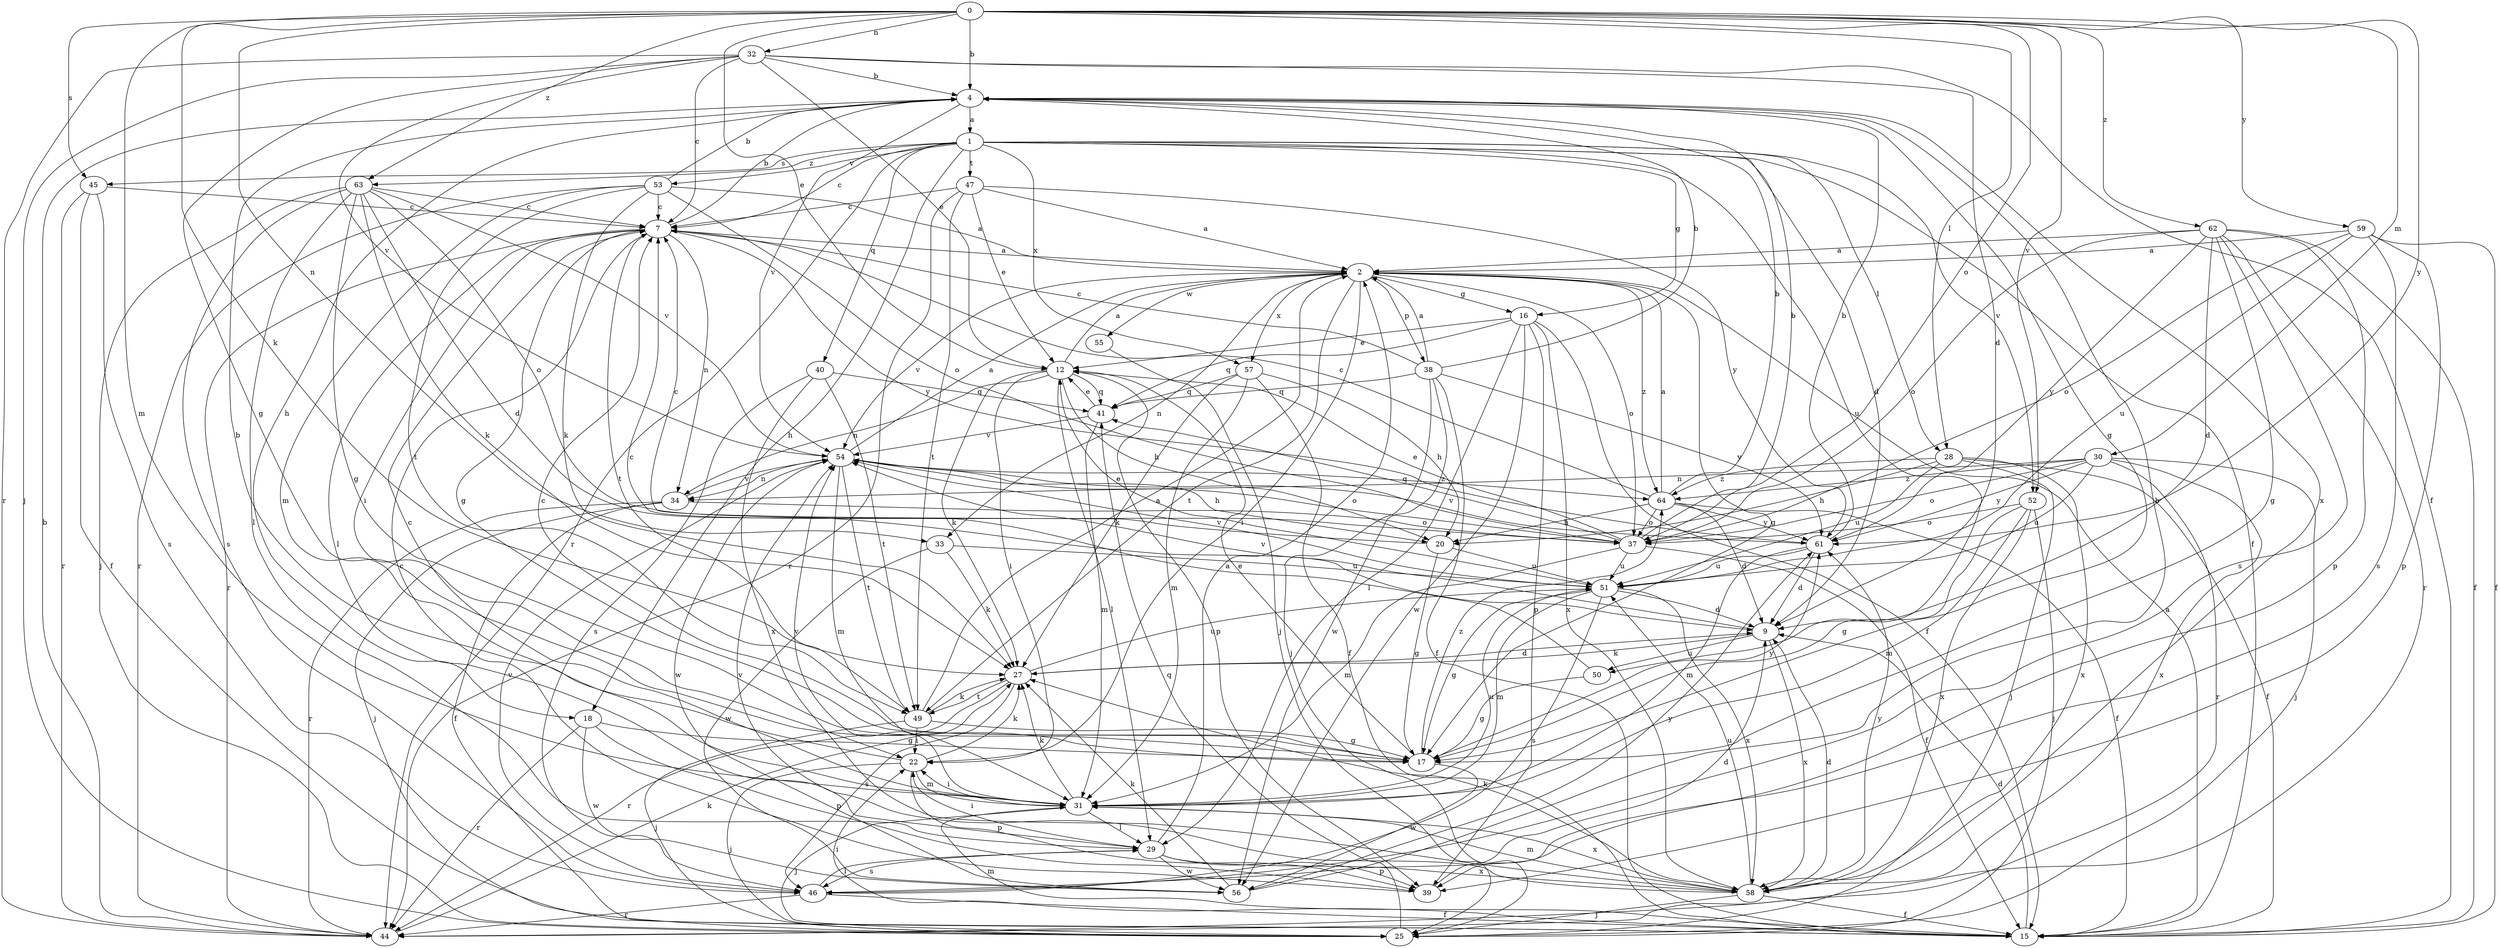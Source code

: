 strict digraph  {
0;
1;
2;
4;
7;
9;
12;
15;
16;
17;
18;
20;
22;
25;
27;
28;
29;
30;
31;
32;
33;
34;
37;
38;
39;
40;
41;
44;
45;
46;
47;
49;
50;
51;
52;
53;
54;
55;
56;
57;
58;
59;
61;
62;
63;
64;
0 -> 4  [label=b];
0 -> 12  [label=e];
0 -> 27  [label=k];
0 -> 28  [label=l];
0 -> 30  [label=m];
0 -> 31  [label=m];
0 -> 32  [label=n];
0 -> 33  [label=n];
0 -> 37  [label=o];
0 -> 45  [label=s];
0 -> 52  [label=v];
0 -> 59  [label=y];
0 -> 61  [label=y];
0 -> 62  [label=z];
0 -> 63  [label=z];
1 -> 7  [label=c];
1 -> 9  [label=d];
1 -> 15  [label=f];
1 -> 16  [label=g];
1 -> 18  [label=h];
1 -> 28  [label=l];
1 -> 40  [label=q];
1 -> 44  [label=r];
1 -> 45  [label=s];
1 -> 47  [label=t];
1 -> 50  [label=u];
1 -> 52  [label=v];
1 -> 53  [label=v];
1 -> 57  [label=x];
1 -> 63  [label=z];
2 -> 16  [label=g];
2 -> 17  [label=g];
2 -> 22  [label=i];
2 -> 33  [label=n];
2 -> 37  [label=o];
2 -> 38  [label=p];
2 -> 49  [label=t];
2 -> 54  [label=v];
2 -> 55  [label=w];
2 -> 57  [label=x];
2 -> 64  [label=z];
4 -> 1  [label=a];
4 -> 17  [label=g];
4 -> 18  [label=h];
4 -> 54  [label=v];
4 -> 58  [label=x];
7 -> 2  [label=a];
7 -> 4  [label=b];
7 -> 17  [label=g];
7 -> 22  [label=i];
7 -> 29  [label=l];
7 -> 34  [label=n];
7 -> 44  [label=r];
7 -> 49  [label=t];
7 -> 61  [label=y];
9 -> 27  [label=k];
9 -> 50  [label=u];
9 -> 54  [label=v];
9 -> 58  [label=x];
12 -> 2  [label=a];
12 -> 20  [label=h];
12 -> 22  [label=i];
12 -> 27  [label=k];
12 -> 29  [label=l];
12 -> 34  [label=n];
12 -> 39  [label=p];
12 -> 41  [label=q];
15 -> 2  [label=a];
15 -> 9  [label=d];
15 -> 22  [label=i];
15 -> 31  [label=m];
16 -> 12  [label=e];
16 -> 15  [label=f];
16 -> 29  [label=l];
16 -> 39  [label=p];
16 -> 41  [label=q];
16 -> 56  [label=w];
16 -> 58  [label=x];
17 -> 7  [label=c];
17 -> 12  [label=e];
17 -> 56  [label=w];
17 -> 61  [label=y];
17 -> 64  [label=z];
18 -> 17  [label=g];
18 -> 39  [label=p];
18 -> 44  [label=r];
18 -> 56  [label=w];
20 -> 7  [label=c];
20 -> 17  [label=g];
20 -> 51  [label=u];
22 -> 4  [label=b];
22 -> 25  [label=j];
22 -> 27  [label=k];
22 -> 31  [label=m];
22 -> 39  [label=p];
25 -> 41  [label=q];
27 -> 9  [label=d];
27 -> 44  [label=r];
27 -> 46  [label=s];
27 -> 49  [label=t];
27 -> 51  [label=u];
28 -> 15  [label=f];
28 -> 20  [label=h];
28 -> 25  [label=j];
28 -> 51  [label=u];
28 -> 58  [label=x];
28 -> 64  [label=z];
29 -> 2  [label=a];
29 -> 22  [label=i];
29 -> 39  [label=p];
29 -> 46  [label=s];
29 -> 56  [label=w];
29 -> 58  [label=x];
30 -> 25  [label=j];
30 -> 34  [label=n];
30 -> 37  [label=o];
30 -> 44  [label=r];
30 -> 51  [label=u];
30 -> 58  [label=x];
30 -> 61  [label=y];
30 -> 64  [label=z];
31 -> 7  [label=c];
31 -> 22  [label=i];
31 -> 25  [label=j];
31 -> 27  [label=k];
31 -> 29  [label=l];
31 -> 51  [label=u];
31 -> 54  [label=v];
31 -> 58  [label=x];
32 -> 4  [label=b];
32 -> 7  [label=c];
32 -> 9  [label=d];
32 -> 12  [label=e];
32 -> 15  [label=f];
32 -> 17  [label=g];
32 -> 25  [label=j];
32 -> 44  [label=r];
32 -> 54  [label=v];
33 -> 27  [label=k];
33 -> 51  [label=u];
33 -> 56  [label=w];
34 -> 15  [label=f];
34 -> 25  [label=j];
34 -> 37  [label=o];
34 -> 44  [label=r];
34 -> 54  [label=v];
37 -> 4  [label=b];
37 -> 12  [label=e];
37 -> 15  [label=f];
37 -> 31  [label=m];
37 -> 41  [label=q];
37 -> 51  [label=u];
38 -> 2  [label=a];
38 -> 4  [label=b];
38 -> 7  [label=c];
38 -> 15  [label=f];
38 -> 25  [label=j];
38 -> 41  [label=q];
38 -> 56  [label=w];
38 -> 61  [label=y];
39 -> 7  [label=c];
39 -> 9  [label=d];
40 -> 41  [label=q];
40 -> 46  [label=s];
40 -> 49  [label=t];
40 -> 58  [label=x];
41 -> 12  [label=e];
41 -> 31  [label=m];
41 -> 54  [label=v];
44 -> 4  [label=b];
44 -> 27  [label=k];
45 -> 7  [label=c];
45 -> 15  [label=f];
45 -> 44  [label=r];
45 -> 46  [label=s];
46 -> 15  [label=f];
46 -> 29  [label=l];
46 -> 44  [label=r];
46 -> 54  [label=v];
47 -> 2  [label=a];
47 -> 7  [label=c];
47 -> 12  [label=e];
47 -> 44  [label=r];
47 -> 49  [label=t];
47 -> 61  [label=y];
49 -> 2  [label=a];
49 -> 17  [label=g];
49 -> 22  [label=i];
49 -> 25  [label=j];
49 -> 27  [label=k];
50 -> 7  [label=c];
50 -> 17  [label=g];
51 -> 9  [label=d];
51 -> 12  [label=e];
51 -> 17  [label=g];
51 -> 31  [label=m];
51 -> 46  [label=s];
51 -> 54  [label=v];
51 -> 58  [label=x];
52 -> 17  [label=g];
52 -> 25  [label=j];
52 -> 31  [label=m];
52 -> 37  [label=o];
52 -> 58  [label=x];
53 -> 2  [label=a];
53 -> 4  [label=b];
53 -> 7  [label=c];
53 -> 27  [label=k];
53 -> 31  [label=m];
53 -> 37  [label=o];
53 -> 44  [label=r];
53 -> 49  [label=t];
54 -> 2  [label=a];
54 -> 20  [label=h];
54 -> 31  [label=m];
54 -> 34  [label=n];
54 -> 37  [label=o];
54 -> 49  [label=t];
54 -> 56  [label=w];
54 -> 64  [label=z];
55 -> 25  [label=j];
56 -> 4  [label=b];
56 -> 27  [label=k];
56 -> 61  [label=y];
57 -> 15  [label=f];
57 -> 20  [label=h];
57 -> 27  [label=k];
57 -> 31  [label=m];
57 -> 41  [label=q];
58 -> 9  [label=d];
58 -> 15  [label=f];
58 -> 25  [label=j];
58 -> 27  [label=k];
58 -> 31  [label=m];
58 -> 51  [label=u];
58 -> 54  [label=v];
58 -> 61  [label=y];
59 -> 2  [label=a];
59 -> 15  [label=f];
59 -> 37  [label=o];
59 -> 39  [label=p];
59 -> 46  [label=s];
59 -> 51  [label=u];
61 -> 4  [label=b];
61 -> 9  [label=d];
61 -> 31  [label=m];
61 -> 51  [label=u];
61 -> 54  [label=v];
62 -> 2  [label=a];
62 -> 9  [label=d];
62 -> 15  [label=f];
62 -> 17  [label=g];
62 -> 37  [label=o];
62 -> 39  [label=p];
62 -> 44  [label=r];
62 -> 46  [label=s];
62 -> 61  [label=y];
63 -> 7  [label=c];
63 -> 9  [label=d];
63 -> 17  [label=g];
63 -> 25  [label=j];
63 -> 27  [label=k];
63 -> 29  [label=l];
63 -> 37  [label=o];
63 -> 46  [label=s];
63 -> 54  [label=v];
64 -> 2  [label=a];
64 -> 4  [label=b];
64 -> 7  [label=c];
64 -> 9  [label=d];
64 -> 15  [label=f];
64 -> 20  [label=h];
64 -> 37  [label=o];
64 -> 61  [label=y];
}
